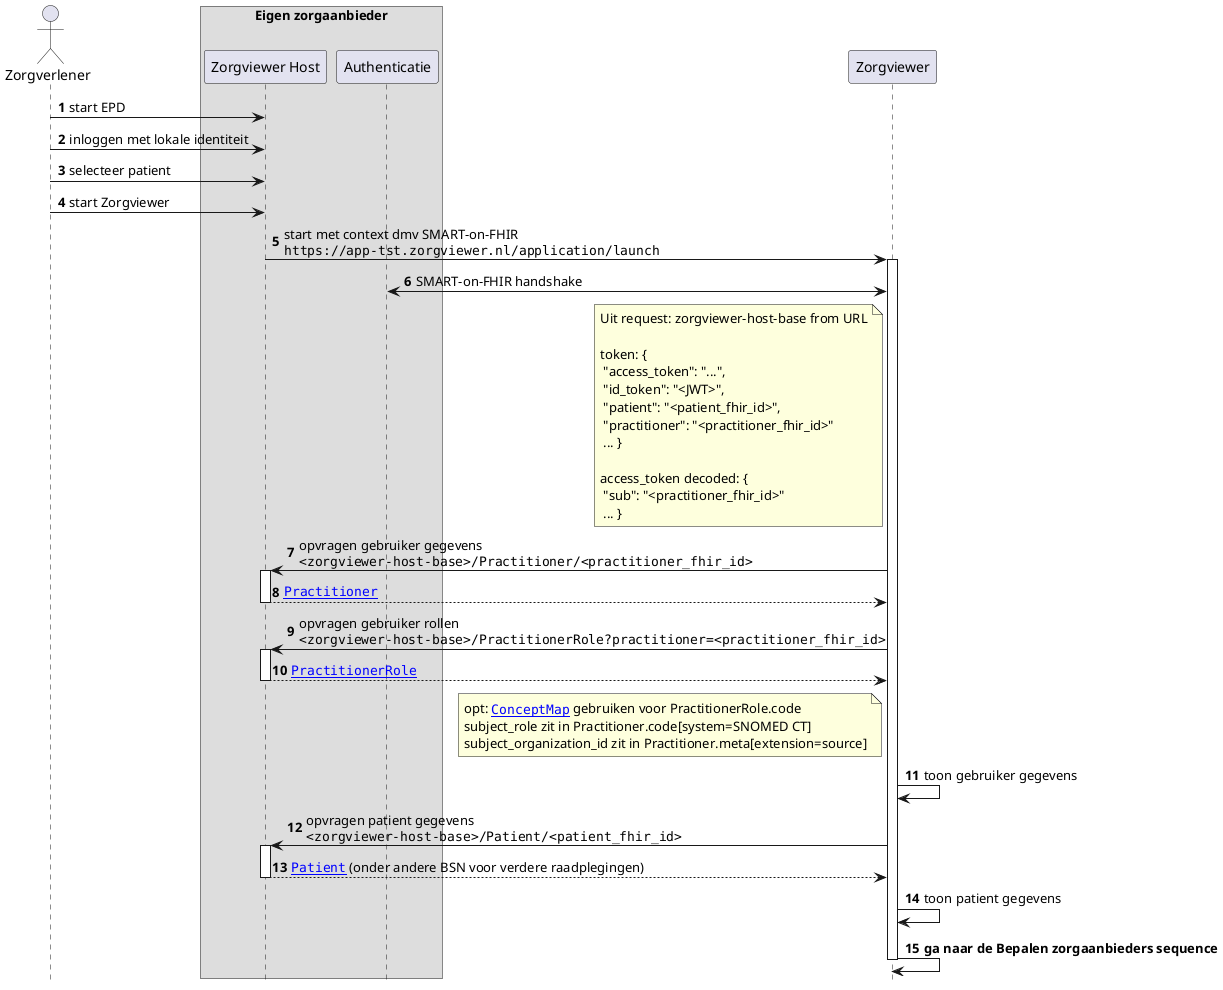 @startuml
hide footbox
autonumber

actor Zorgverlener
box "Eigen zorgaanbieder"
participant "Zorgviewer Host" as Host
participant Authenticatie
end box
participant Zorgviewer

Zorgverlener->Host: start EPD
Zorgverlener->Host: inloggen met lokale identiteit
Zorgverlener->Host: selecteer patient
Zorgverlener->Host: start Zorgviewer
Host->Zorgviewer: start met context dmv SMART-on-FHIR \n""https://app-tst.zorgviewer.nl/application/launch""
activate Zorgviewer
Zorgviewer<->Authenticatie: SMART-on-FHIR handshake
note left Zorgviewer
 Uit request: zorgviewer-host-base from URL

 token: {
  "access_token": "...",
  "id_token": "<JWT>",
  "patient": "<patient_fhir_id>",
  "practitioner": "<practitioner_fhir_id>"
  ... }

 access_token decoded: {
  "sub": "<practitioner_fhir_id>"
  ... }
end note
Zorgviewer->Host: opvragen gebruiker gegevens\n""<zorgviewer-host-base>/Practitioner/<practitioner_fhir_id>""
activate Host
Host-->Zorgviewer: ""[[StructureDefinition-Practitioner.html Practitioner]]""
deactivate Host
Zorgviewer->Host: opvragen gebruiker rollen\n""<zorgviewer-host-base>/PractitionerRole?practitioner=<practitioner_fhir_id>""
activate Host
Host-->Zorgviewer: ""[[StructureDefinition-PractitionerRole.html PractitionerRole]]""
note left Zorgviewer
 opt: ""[[ConceptMap-epic-rolcode.html ConceptMap]]"" gebruiken voor PractitionerRole.code
 subject_role zit in Practitioner.code[system=SNOMED CT]
 subject_organization_id zit in Practitioner.meta[extension=source]
end note
deactivate Host
Zorgviewer->Zorgviewer: toon gebruiker gegevens

Zorgviewer->Host: opvragen patient gegevens\n""<zorgviewer-host-base>/Patient/<patient_fhir_id>""
activate Host
Host-->Zorgviewer: ""[[StructureDefinition-Patient.html Patient]]"" (onder andere BSN voor verdere raadplegingen)
deactivate Host
Zorgviewer->Zorgviewer: toon patient gegevens

Zorgviewer->Zorgviewer: **ga naar de Bepalen zorgaanbieders sequence**

deactivate Zorgviewer

@enduml